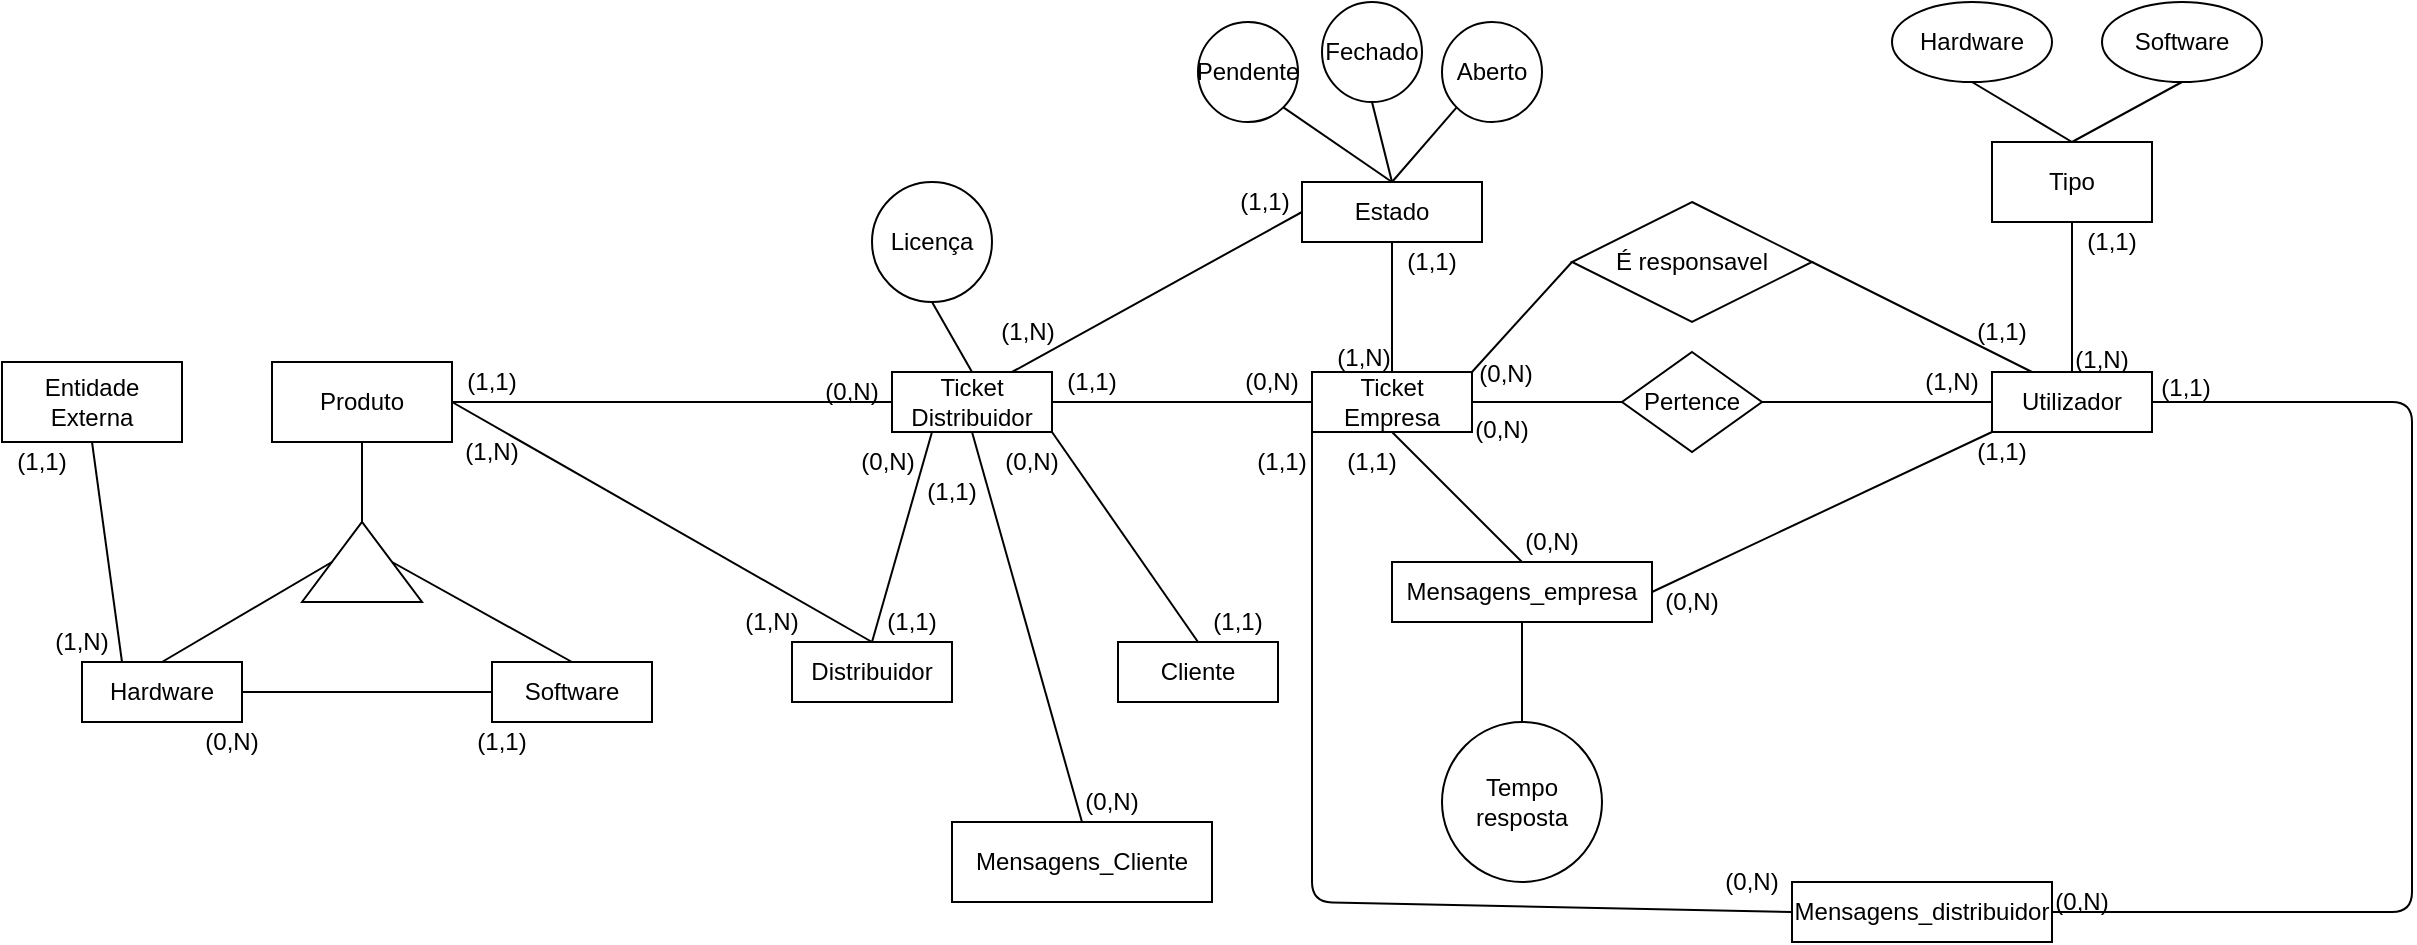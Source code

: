 <mxfile version="15.9.6" type="device"><diagram id="_HAN_cLdBHd0M1beoVck" name="Page-1"><mxGraphModel dx="868" dy="390" grid="1" gridSize="10" guides="1" tooltips="1" connect="1" arrows="1" fold="1" page="1" pageScale="1" pageWidth="850" pageHeight="1100" math="0" shadow="0"><root><mxCell id="0"/><mxCell id="1" parent="0"/><mxCell id="ECeCknucmvROqM5eEXod-1" value="Hardware" style="rounded=0;whiteSpace=wrap;html=1;" parent="1" vertex="1"><mxGeometry x="50" y="360" width="80" height="30" as="geometry"/></mxCell><mxCell id="ECeCknucmvROqM5eEXod-2" value="Software" style="rounded=0;whiteSpace=wrap;html=1;" parent="1" vertex="1"><mxGeometry x="255" y="360" width="80" height="30" as="geometry"/></mxCell><mxCell id="ECeCknucmvROqM5eEXod-3" value="Ticket Empresa" style="rounded=0;whiteSpace=wrap;html=1;" parent="1" vertex="1"><mxGeometry x="665" y="215" width="80" height="30" as="geometry"/></mxCell><mxCell id="ECeCknucmvROqM5eEXod-4" value="Ticket Distribuidor" style="rounded=0;whiteSpace=wrap;html=1;" parent="1" vertex="1"><mxGeometry x="455" y="215" width="80" height="30" as="geometry"/></mxCell><mxCell id="ECeCknucmvROqM5eEXod-5" value="Utilizador" style="rounded=0;whiteSpace=wrap;html=1;" parent="1" vertex="1"><mxGeometry x="1005" y="215" width="80" height="30" as="geometry"/></mxCell><mxCell id="ECeCknucmvROqM5eEXod-6" value="Distribuidor" style="rounded=0;whiteSpace=wrap;html=1;" parent="1" vertex="1"><mxGeometry x="405" y="350" width="80" height="30" as="geometry"/></mxCell><mxCell id="ECeCknucmvROqM5eEXod-7" value="Cliente" style="rounded=0;whiteSpace=wrap;html=1;" parent="1" vertex="1"><mxGeometry x="568" y="350" width="80" height="30" as="geometry"/></mxCell><mxCell id="ECeCknucmvROqM5eEXod-8" value="Mensagens_empresa" style="rounded=0;whiteSpace=wrap;html=1;" parent="1" vertex="1"><mxGeometry x="705" y="310" width="130" height="30" as="geometry"/></mxCell><mxCell id="ECeCknucmvROqM5eEXod-14" value="(1,1)" style="text;html=1;strokeColor=none;fillColor=none;align=center;verticalAlign=middle;whiteSpace=wrap;rounded=0;" parent="1" vertex="1"><mxGeometry x="10" y="250" width="40" height="20" as="geometry"/></mxCell><mxCell id="ECeCknucmvROqM5eEXod-24" value="" style="endArrow=none;html=1;entryX=1;entryY=1;entryDx=0;entryDy=0;exitX=0.5;exitY=0;exitDx=0;exitDy=0;" parent="1" source="ECeCknucmvROqM5eEXod-7" target="ECeCknucmvROqM5eEXod-4" edge="1"><mxGeometry width="50" height="50" relative="1" as="geometry"><mxPoint x="415" y="580" as="sourcePoint"/><mxPoint x="465" y="530" as="targetPoint"/></mxGeometry></mxCell><mxCell id="ECeCknucmvROqM5eEXod-25" value="" style="endArrow=none;html=1;entryX=0.25;entryY=1;entryDx=0;entryDy=0;exitX=0.5;exitY=0;exitDx=0;exitDy=0;" parent="1" source="ECeCknucmvROqM5eEXod-6" target="ECeCknucmvROqM5eEXod-4" edge="1"><mxGeometry width="50" height="50" relative="1" as="geometry"><mxPoint x="415" y="580" as="sourcePoint"/><mxPoint x="465" y="530" as="targetPoint"/></mxGeometry></mxCell><mxCell id="ECeCknucmvROqM5eEXod-30" value="" style="endArrow=none;html=1;entryX=1;entryY=0.5;entryDx=0;entryDy=0;exitX=0;exitY=0.5;exitDx=0;exitDy=0;" parent="1" source="ECeCknucmvROqM5eEXod-2" target="ECeCknucmvROqM5eEXod-1" edge="1"><mxGeometry width="50" height="50" relative="1" as="geometry"><mxPoint x="370" y="360" as="sourcePoint"/><mxPoint x="280" y="530" as="targetPoint"/></mxGeometry></mxCell><mxCell id="ECeCknucmvROqM5eEXod-31" value="Produto" style="rounded=0;whiteSpace=wrap;html=1;" parent="1" vertex="1"><mxGeometry x="145" y="210" width="90" height="40" as="geometry"/></mxCell><mxCell id="ECeCknucmvROqM5eEXod-32" value="" style="triangle;whiteSpace=wrap;html=1;direction=south;rotation=-180;" parent="1" vertex="1"><mxGeometry x="160" y="290" width="60" height="40" as="geometry"/></mxCell><mxCell id="ECeCknucmvROqM5eEXod-33" value="" style="endArrow=none;html=1;entryX=0.5;entryY=1;entryDx=0;entryDy=0;exitX=1;exitY=0.5;exitDx=0;exitDy=0;" parent="1" source="ECeCknucmvROqM5eEXod-32" target="ECeCknucmvROqM5eEXod-31" edge="1"><mxGeometry width="50" height="50" relative="1" as="geometry"><mxPoint x="190" y="340" as="sourcePoint"/><mxPoint x="280" y="200" as="targetPoint"/></mxGeometry></mxCell><mxCell id="ECeCknucmvROqM5eEXod-34" value="" style="endArrow=none;html=1;exitX=0.5;exitY=0;exitDx=0;exitDy=0;entryX=0.5;entryY=0;entryDx=0;entryDy=0;" parent="1" source="ECeCknucmvROqM5eEXod-1" target="ECeCknucmvROqM5eEXod-32" edge="1"><mxGeometry width="50" height="50" relative="1" as="geometry"><mxPoint x="200" y="300" as="sourcePoint"/><mxPoint x="205" y="270" as="targetPoint"/></mxGeometry></mxCell><mxCell id="ECeCknucmvROqM5eEXod-35" value="" style="endArrow=none;html=1;exitX=0.5;exitY=1;exitDx=0;exitDy=0;entryX=0.5;entryY=0;entryDx=0;entryDy=0;" parent="1" source="ECeCknucmvROqM5eEXod-32" target="ECeCknucmvROqM5eEXod-2" edge="1"><mxGeometry width="50" height="50" relative="1" as="geometry"><mxPoint x="210" y="310" as="sourcePoint"/><mxPoint x="215" y="280" as="targetPoint"/></mxGeometry></mxCell><mxCell id="ECeCknucmvROqM5eEXod-36" value="Entidade Externa" style="rounded=0;whiteSpace=wrap;html=1;" parent="1" vertex="1"><mxGeometry x="10" y="210" width="90" height="40" as="geometry"/></mxCell><mxCell id="ECeCknucmvROqM5eEXod-37" value="" style="endArrow=none;html=1;entryX=0.5;entryY=1;entryDx=0;entryDy=0;exitX=0.25;exitY=0;exitDx=0;exitDy=0;" parent="1" source="ECeCknucmvROqM5eEXod-1" target="ECeCknucmvROqM5eEXod-36" edge="1"><mxGeometry width="50" height="50" relative="1" as="geometry"><mxPoint x="20" y="360" as="sourcePoint"/><mxPoint x="280" y="390" as="targetPoint"/></mxGeometry></mxCell><mxCell id="ECeCknucmvROqM5eEXod-38" value="(1,N)" style="text;html=1;strokeColor=none;fillColor=none;align=center;verticalAlign=middle;whiteSpace=wrap;rounded=0;" parent="1" vertex="1"><mxGeometry x="30" y="340" width="40" height="20" as="geometry"/></mxCell><mxCell id="ECeCknucmvROqM5eEXod-43" value="(1,1)" style="text;html=1;strokeColor=none;fillColor=none;align=center;verticalAlign=middle;whiteSpace=wrap;rounded=0;" parent="1" vertex="1"><mxGeometry x="608" y="330" width="40" height="20" as="geometry"/></mxCell><mxCell id="ECeCknucmvROqM5eEXod-44" value="(1,1)" style="text;html=1;strokeColor=none;fillColor=none;align=center;verticalAlign=middle;whiteSpace=wrap;rounded=0;" parent="1" vertex="1"><mxGeometry x="240" y="390" width="40" height="20" as="geometry"/></mxCell><mxCell id="ECeCknucmvROqM5eEXod-45" value="(0,N)" style="text;html=1;strokeColor=none;fillColor=none;align=center;verticalAlign=middle;whiteSpace=wrap;rounded=0;" parent="1" vertex="1"><mxGeometry x="105" y="390" width="40" height="20" as="geometry"/></mxCell><mxCell id="ECeCknucmvROqM5eEXod-46" value="(1,1)" style="text;html=1;strokeColor=none;fillColor=none;align=center;verticalAlign=middle;whiteSpace=wrap;rounded=0;" parent="1" vertex="1"><mxGeometry x="235" y="210" width="40" height="20" as="geometry"/></mxCell><mxCell id="ECeCknucmvROqM5eEXod-47" value="(0,N)" style="text;html=1;strokeColor=none;fillColor=none;align=center;verticalAlign=middle;whiteSpace=wrap;rounded=0;" parent="1" vertex="1"><mxGeometry x="505" y="250" width="40" height="20" as="geometry"/></mxCell><mxCell id="ECeCknucmvROqM5eEXod-48" value="(0,N)" style="text;html=1;strokeColor=none;fillColor=none;align=center;verticalAlign=middle;whiteSpace=wrap;rounded=0;" parent="1" vertex="1"><mxGeometry x="433" y="250" width="40" height="20" as="geometry"/></mxCell><mxCell id="ECeCknucmvROqM5eEXod-51" value="" style="endArrow=none;html=1;exitX=1;exitY=0.5;exitDx=0;exitDy=0;entryX=0;entryY=0.5;entryDx=0;entryDy=0;" parent="1" source="ECeCknucmvROqM5eEXod-4" target="ECeCknucmvROqM5eEXod-3" edge="1"><mxGeometry width="50" height="50" relative="1" as="geometry"><mxPoint x="425" y="470" as="sourcePoint"/><mxPoint x="475" y="420" as="targetPoint"/></mxGeometry></mxCell><mxCell id="ECeCknucmvROqM5eEXod-52" value="" style="endArrow=none;html=1;entryX=0;entryY=0.5;entryDx=0;entryDy=0;exitX=1;exitY=0.5;exitDx=0;exitDy=0;" parent="1" source="eyk9yl8xUidBTEYFNAkg-2" target="ECeCknucmvROqM5eEXod-5" edge="1"><mxGeometry width="50" height="50" relative="1" as="geometry"><mxPoint x="585" y="475" as="sourcePoint"/><mxPoint x="475" y="420" as="targetPoint"/></mxGeometry></mxCell><mxCell id="ECeCknucmvROqM5eEXod-59" value="" style="endArrow=none;html=1;entryX=0;entryY=0.5;entryDx=0;entryDy=0;exitX=1;exitY=0.5;exitDx=0;exitDy=0;" parent="1" source="ECeCknucmvROqM5eEXod-31" target="ECeCknucmvROqM5eEXod-4" edge="1"><mxGeometry width="50" height="50" relative="1" as="geometry"><mxPoint x="305" y="300" as="sourcePoint"/><mxPoint x="355" y="250" as="targetPoint"/></mxGeometry></mxCell><mxCell id="ECeCknucmvROqM5eEXod-60" value="(0,N)" style="text;html=1;strokeColor=none;fillColor=none;align=center;verticalAlign=middle;whiteSpace=wrap;rounded=0;" parent="1" vertex="1"><mxGeometry x="415" y="215" width="40" height="20" as="geometry"/></mxCell><mxCell id="ECeCknucmvROqM5eEXod-61" value="(1,1)" style="text;html=1;strokeColor=none;fillColor=none;align=center;verticalAlign=middle;whiteSpace=wrap;rounded=0;" parent="1" vertex="1"><mxGeometry x="445" y="330" width="40" height="20" as="geometry"/></mxCell><mxCell id="ECeCknucmvROqM5eEXod-62" value="" style="endArrow=none;html=1;entryX=1;entryY=0.5;entryDx=0;entryDy=0;exitX=0;exitY=1;exitDx=0;exitDy=0;" parent="1" source="ECeCknucmvROqM5eEXod-61" target="ECeCknucmvROqM5eEXod-31" edge="1"><mxGeometry width="50" height="50" relative="1" as="geometry"><mxPoint x="305" y="400" as="sourcePoint"/><mxPoint x="355" y="350" as="targetPoint"/></mxGeometry></mxCell><mxCell id="ECeCknucmvROqM5eEXod-63" value="(1,N)" style="text;html=1;strokeColor=none;fillColor=none;align=center;verticalAlign=middle;whiteSpace=wrap;rounded=0;" parent="1" vertex="1"><mxGeometry x="375" y="330" width="40" height="20" as="geometry"/></mxCell><mxCell id="ECeCknucmvROqM5eEXod-65" value="(1,N)" style="text;html=1;strokeColor=none;fillColor=none;align=center;verticalAlign=middle;whiteSpace=wrap;rounded=0;" parent="1" vertex="1"><mxGeometry x="235" y="245" width="40" height="20" as="geometry"/></mxCell><mxCell id="ECeCknucmvROqM5eEXod-66" value="Mensagens_Cliente" style="rounded=0;whiteSpace=wrap;html=1;" parent="1" vertex="1"><mxGeometry x="485" y="440" width="130" height="40" as="geometry"/></mxCell><mxCell id="ECeCknucmvROqM5eEXod-67" value="" style="endArrow=none;html=1;entryX=0.5;entryY=1;entryDx=0;entryDy=0;exitX=0.5;exitY=0;exitDx=0;exitDy=0;" parent="1" source="ECeCknucmvROqM5eEXod-66" target="ECeCknucmvROqM5eEXod-4" edge="1"><mxGeometry width="50" height="50" relative="1" as="geometry"><mxPoint x="535" y="400" as="sourcePoint"/><mxPoint x="585" y="350" as="targetPoint"/></mxGeometry></mxCell><mxCell id="ECeCknucmvROqM5eEXod-75" value="(0,N)" style="text;html=1;strokeColor=none;fillColor=none;align=center;verticalAlign=middle;whiteSpace=wrap;rounded=0;" parent="1" vertex="1"><mxGeometry x="545" y="420" width="40" height="20" as="geometry"/></mxCell><mxCell id="ECeCknucmvROqM5eEXod-76" value="(1,1)" style="text;html=1;strokeColor=none;fillColor=none;align=center;verticalAlign=middle;whiteSpace=wrap;rounded=0;" parent="1" vertex="1"><mxGeometry x="465" y="265" width="40" height="20" as="geometry"/></mxCell><mxCell id="ECeCknucmvROqM5eEXod-77" value="Licença" style="ellipse;whiteSpace=wrap;html=1;aspect=fixed;rotation=0;" parent="1" vertex="1"><mxGeometry x="445" y="120" width="60" height="60" as="geometry"/></mxCell><mxCell id="ECeCknucmvROqM5eEXod-78" value="" style="endArrow=none;html=1;entryX=0.5;entryY=1;entryDx=0;entryDy=0;exitX=0.5;exitY=0;exitDx=0;exitDy=0;" parent="1" source="ECeCknucmvROqM5eEXod-4" target="ECeCknucmvROqM5eEXod-77" edge="1"><mxGeometry width="50" height="50" relative="1" as="geometry"><mxPoint x="535" y="300" as="sourcePoint"/><mxPoint x="585" y="250" as="targetPoint"/></mxGeometry></mxCell><mxCell id="ECeCknucmvROqM5eEXod-79" value="(1,1)" style="text;html=1;strokeColor=none;fillColor=none;align=center;verticalAlign=middle;whiteSpace=wrap;rounded=0;" parent="1" vertex="1"><mxGeometry x="535" y="210" width="40" height="20" as="geometry"/></mxCell><mxCell id="ECeCknucmvROqM5eEXod-81" value="(0,N)" style="text;html=1;strokeColor=none;fillColor=none;align=center;verticalAlign=middle;whiteSpace=wrap;rounded=0;" parent="1" vertex="1"><mxGeometry x="625" y="210" width="40" height="20" as="geometry"/></mxCell><mxCell id="ECeCknucmvROqM5eEXod-82" value="Estado" style="rounded=0;whiteSpace=wrap;html=1;" parent="1" vertex="1"><mxGeometry x="660" y="120" width="90" height="30" as="geometry"/></mxCell><mxCell id="ECeCknucmvROqM5eEXod-83" value="" style="endArrow=none;html=1;entryX=0.5;entryY=1;entryDx=0;entryDy=0;exitX=0.5;exitY=0;exitDx=0;exitDy=0;" parent="1" source="ECeCknucmvROqM5eEXod-3" target="ECeCknucmvROqM5eEXod-82" edge="1"><mxGeometry width="50" height="50" relative="1" as="geometry"><mxPoint x="535" y="300" as="sourcePoint"/><mxPoint x="585" y="250" as="targetPoint"/></mxGeometry></mxCell><mxCell id="ECeCknucmvROqM5eEXod-84" value="(1,1)" style="text;html=1;strokeColor=none;fillColor=none;align=center;verticalAlign=middle;whiteSpace=wrap;rounded=0;" parent="1" vertex="1"><mxGeometry x="705" y="150" width="40" height="20" as="geometry"/></mxCell><mxCell id="ECeCknucmvROqM5eEXod-85" value="(1,N)" style="text;html=1;strokeColor=none;fillColor=none;align=center;verticalAlign=middle;whiteSpace=wrap;rounded=0;" parent="1" vertex="1"><mxGeometry x="671" y="198" width="40" height="20" as="geometry"/></mxCell><mxCell id="ECeCknucmvROqM5eEXod-87" value="(1,1)" style="text;html=1;strokeColor=none;fillColor=none;align=center;verticalAlign=middle;whiteSpace=wrap;rounded=0;" parent="1" vertex="1"><mxGeometry x="623" y="120" width="37" height="20" as="geometry"/></mxCell><mxCell id="ECeCknucmvROqM5eEXod-88" value="" style="endArrow=none;html=1;entryX=0;entryY=0.5;entryDx=0;entryDy=0;exitX=0.75;exitY=0;exitDx=0;exitDy=0;startArrow=none;" parent="1" source="ECeCknucmvROqM5eEXod-4" target="ECeCknucmvROqM5eEXod-82" edge="1"><mxGeometry width="50" height="50" relative="1" as="geometry"><mxPoint x="515" y="215" as="sourcePoint"/><mxPoint x="660" y="135" as="targetPoint"/></mxGeometry></mxCell><mxCell id="ECeCknucmvROqM5eEXod-89" value="(1,N)" style="text;html=1;strokeColor=none;fillColor=none;align=center;verticalAlign=middle;whiteSpace=wrap;rounded=0;" parent="1" vertex="1"><mxGeometry x="503" y="185" width="40" height="20" as="geometry"/></mxCell><mxCell id="ECeCknucmvROqM5eEXod-97" value="(1,N)" style="text;html=1;strokeColor=none;fillColor=none;align=center;verticalAlign=middle;whiteSpace=wrap;rounded=0;" parent="1" vertex="1"><mxGeometry x="965" y="210" width="40" height="20" as="geometry"/></mxCell><mxCell id="ECeCknucmvROqM5eEXod-99" value="(0,N)" style="text;html=1;strokeColor=none;fillColor=none;align=center;verticalAlign=middle;whiteSpace=wrap;rounded=0;" parent="1" vertex="1"><mxGeometry x="740" y="234" width="40" height="20" as="geometry"/></mxCell><mxCell id="ECeCknucmvROqM5eEXod-101" value="É responsavel" style="rhombus;whiteSpace=wrap;html=1;" parent="1" vertex="1"><mxGeometry x="795" y="130" width="120" height="60" as="geometry"/></mxCell><mxCell id="ECeCknucmvROqM5eEXod-102" value="" style="endArrow=none;html=1;entryX=1;entryY=0.5;entryDx=0;entryDy=0;exitX=0.25;exitY=0;exitDx=0;exitDy=0;" parent="1" source="ECeCknucmvROqM5eEXod-5" target="ECeCknucmvROqM5eEXod-101" edge="1"><mxGeometry width="50" height="50" relative="1" as="geometry"><mxPoint x="535" y="300" as="sourcePoint"/><mxPoint x="585" y="250" as="targetPoint"/></mxGeometry></mxCell><mxCell id="ECeCknucmvROqM5eEXod-103" value="" style="endArrow=none;html=1;entryX=0;entryY=0.5;entryDx=0;entryDy=0;exitX=1;exitY=0;exitDx=0;exitDy=0;" parent="1" source="ECeCknucmvROqM5eEXod-3" target="ECeCknucmvROqM5eEXod-101" edge="1"><mxGeometry width="50" height="50" relative="1" as="geometry"><mxPoint x="535" y="300" as="sourcePoint"/><mxPoint x="585" y="250" as="targetPoint"/></mxGeometry></mxCell><mxCell id="ECeCknucmvROqM5eEXod-104" value="(0,N)" style="text;html=1;strokeColor=none;fillColor=none;align=center;verticalAlign=middle;whiteSpace=wrap;rounded=0;" parent="1" vertex="1"><mxGeometry x="742" y="206" width="40" height="20" as="geometry"/></mxCell><mxCell id="ECeCknucmvROqM5eEXod-105" value="(1,1)" style="text;html=1;strokeColor=none;fillColor=none;align=center;verticalAlign=middle;whiteSpace=wrap;rounded=0;" parent="1" vertex="1"><mxGeometry x="990" y="185" width="40" height="20" as="geometry"/></mxCell><mxCell id="ECeCknucmvROqM5eEXod-106" value="" style="endArrow=none;html=1;entryX=0.5;entryY=1;entryDx=0;entryDy=0;exitX=0.5;exitY=0;exitDx=0;exitDy=0;" parent="1" source="ECeCknucmvROqM5eEXod-8" target="ECeCknucmvROqM5eEXod-3" edge="1"><mxGeometry width="50" height="50" relative="1" as="geometry"><mxPoint x="665" y="400" as="sourcePoint"/><mxPoint x="715" y="350" as="targetPoint"/></mxGeometry></mxCell><mxCell id="ECeCknucmvROqM5eEXod-107" value="(1,1)" style="text;html=1;strokeColor=none;fillColor=none;align=center;verticalAlign=middle;whiteSpace=wrap;rounded=0;" parent="1" vertex="1"><mxGeometry x="675" y="250" width="40" height="20" as="geometry"/></mxCell><mxCell id="ECeCknucmvROqM5eEXod-108" value="(0,N)" style="text;html=1;strokeColor=none;fillColor=none;align=center;verticalAlign=middle;whiteSpace=wrap;rounded=0;" parent="1" vertex="1"><mxGeometry x="765" y="290" width="40" height="20" as="geometry"/></mxCell><mxCell id="ECeCknucmvROqM5eEXod-110" value="" style="endArrow=none;html=1;entryX=0;entryY=1;entryDx=0;entryDy=0;exitX=1;exitY=0.5;exitDx=0;exitDy=0;" parent="1" source="ECeCknucmvROqM5eEXod-8" target="ECeCknucmvROqM5eEXod-5" edge="1"><mxGeometry width="50" height="50" relative="1" as="geometry"><mxPoint x="665" y="400" as="sourcePoint"/><mxPoint x="715" y="350" as="targetPoint"/></mxGeometry></mxCell><mxCell id="ECeCknucmvROqM5eEXod-111" value="(0,N)" style="text;html=1;strokeColor=none;fillColor=none;align=center;verticalAlign=middle;whiteSpace=wrap;rounded=0;" parent="1" vertex="1"><mxGeometry x="835" y="320" width="40" height="20" as="geometry"/></mxCell><mxCell id="ECeCknucmvROqM5eEXod-112" value="(1,1)" style="text;html=1;strokeColor=none;fillColor=none;align=center;verticalAlign=middle;whiteSpace=wrap;rounded=0;" parent="1" vertex="1"><mxGeometry x="990" y="245" width="40" height="20" as="geometry"/></mxCell><mxCell id="ECeCknucmvROqM5eEXod-113" value="Tempo resposta" style="ellipse;whiteSpace=wrap;html=1;aspect=fixed;" parent="1" vertex="1"><mxGeometry x="730" y="390" width="80" height="80" as="geometry"/></mxCell><mxCell id="ECeCknucmvROqM5eEXod-114" value="" style="endArrow=none;html=1;entryX=0.5;entryY=1;entryDx=0;entryDy=0;exitX=0.5;exitY=0;exitDx=0;exitDy=0;" parent="1" source="ECeCknucmvROqM5eEXod-113" target="ECeCknucmvROqM5eEXod-8" edge="1"><mxGeometry width="50" height="50" relative="1" as="geometry"><mxPoint x="665" y="390" as="sourcePoint"/><mxPoint x="715" y="340" as="targetPoint"/></mxGeometry></mxCell><mxCell id="ECeCknucmvROqM5eEXod-123" value="Aberto" style="ellipse;whiteSpace=wrap;html=1;aspect=fixed;" parent="1" vertex="1"><mxGeometry x="730" y="40" width="50" height="50" as="geometry"/></mxCell><mxCell id="ECeCknucmvROqM5eEXod-124" value="Fechado" style="ellipse;whiteSpace=wrap;html=1;aspect=fixed;" parent="1" vertex="1"><mxGeometry x="670" y="30" width="50" height="50" as="geometry"/></mxCell><mxCell id="ECeCknucmvROqM5eEXod-125" value="Pendente" style="ellipse;whiteSpace=wrap;html=1;aspect=fixed;" parent="1" vertex="1"><mxGeometry x="608" y="40" width="50" height="50" as="geometry"/></mxCell><mxCell id="ECeCknucmvROqM5eEXod-126" value="" style="endArrow=none;html=1;exitX=0.5;exitY=0;exitDx=0;exitDy=0;entryX=1;entryY=1;entryDx=0;entryDy=0;" parent="1" source="ECeCknucmvROqM5eEXod-82" target="ECeCknucmvROqM5eEXod-125" edge="1"><mxGeometry width="50" height="50" relative="1" as="geometry"><mxPoint x="775" y="-10" as="sourcePoint"/><mxPoint x="825" y="-60" as="targetPoint"/></mxGeometry></mxCell><mxCell id="ECeCknucmvROqM5eEXod-127" value="" style="endArrow=none;html=1;exitX=0.5;exitY=0;exitDx=0;exitDy=0;entryX=0.5;entryY=1;entryDx=0;entryDy=0;" parent="1" source="ECeCknucmvROqM5eEXod-82" target="ECeCknucmvROqM5eEXod-124" edge="1"><mxGeometry width="50" height="50" relative="1" as="geometry"><mxPoint x="715" y="130" as="sourcePoint"/><mxPoint x="660.678" y="92.678" as="targetPoint"/></mxGeometry></mxCell><mxCell id="ECeCknucmvROqM5eEXod-128" value="" style="endArrow=none;html=1;exitX=0.5;exitY=0;exitDx=0;exitDy=0;entryX=0;entryY=1;entryDx=0;entryDy=0;" parent="1" source="ECeCknucmvROqM5eEXod-82" target="ECeCknucmvROqM5eEXod-123" edge="1"><mxGeometry width="50" height="50" relative="1" as="geometry"><mxPoint x="715" y="130" as="sourcePoint"/><mxPoint x="705" y="90" as="targetPoint"/></mxGeometry></mxCell><mxCell id="ECeCknucmvROqM5eEXod-129" value="Mensagens_distribuidor" style="rounded=0;whiteSpace=wrap;html=1;" parent="1" vertex="1"><mxGeometry x="905" y="470" width="130" height="30" as="geometry"/></mxCell><mxCell id="ECeCknucmvROqM5eEXod-130" value="" style="endArrow=none;html=1;entryX=1;entryY=0.5;entryDx=0;entryDy=0;exitX=1;exitY=0.5;exitDx=0;exitDy=0;" parent="1" source="ECeCknucmvROqM5eEXod-129" target="ECeCknucmvROqM5eEXod-5" edge="1"><mxGeometry width="50" height="50" relative="1" as="geometry"><mxPoint x="765" y="320" as="sourcePoint"/><mxPoint x="815" y="270" as="targetPoint"/><Array as="points"><mxPoint x="1215" y="485"/><mxPoint x="1215" y="230"/></Array></mxGeometry></mxCell><mxCell id="ECeCknucmvROqM5eEXod-132" value="" style="endArrow=none;html=1;entryX=0;entryY=1;entryDx=0;entryDy=0;exitX=0;exitY=0.5;exitDx=0;exitDy=0;" parent="1" source="ECeCknucmvROqM5eEXod-129" target="ECeCknucmvROqM5eEXod-3" edge="1"><mxGeometry width="50" height="50" relative="1" as="geometry"><mxPoint x="675" y="470" as="sourcePoint"/><mxPoint x="815" y="270" as="targetPoint"/><Array as="points"><mxPoint x="665" y="480"/></Array></mxGeometry></mxCell><mxCell id="ECeCknucmvROqM5eEXod-134" value="(1,1)" style="text;html=1;strokeColor=none;fillColor=none;align=center;verticalAlign=middle;whiteSpace=wrap;rounded=0;" parent="1" vertex="1"><mxGeometry x="1082" y="213" width="40" height="20" as="geometry"/></mxCell><mxCell id="ECeCknucmvROqM5eEXod-137" value="(1,1)" style="text;html=1;strokeColor=none;fillColor=none;align=center;verticalAlign=middle;whiteSpace=wrap;rounded=0;" parent="1" vertex="1"><mxGeometry x="630" y="250" width="40" height="20" as="geometry"/></mxCell><mxCell id="ECeCknucmvROqM5eEXod-138" value="(0,N)" style="text;html=1;strokeColor=none;fillColor=none;align=center;verticalAlign=middle;whiteSpace=wrap;rounded=0;" parent="1" vertex="1"><mxGeometry x="865" y="460" width="40" height="20" as="geometry"/></mxCell><mxCell id="ECeCknucmvROqM5eEXod-139" value="(0,N)" style="text;html=1;strokeColor=none;fillColor=none;align=center;verticalAlign=middle;whiteSpace=wrap;rounded=0;" parent="1" vertex="1"><mxGeometry x="1030" y="470" width="40" height="20" as="geometry"/></mxCell><mxCell id="eyk9yl8xUidBTEYFNAkg-2" value="Pertence" style="rhombus;whiteSpace=wrap;html=1;" vertex="1" parent="1"><mxGeometry x="820" y="205" width="70" height="50" as="geometry"/></mxCell><mxCell id="eyk9yl8xUidBTEYFNAkg-3" value="" style="endArrow=none;html=1;rounded=0;entryX=0;entryY=0.5;entryDx=0;entryDy=0;exitX=1;exitY=0.5;exitDx=0;exitDy=0;" edge="1" parent="1" source="ECeCknucmvROqM5eEXod-3" target="eyk9yl8xUidBTEYFNAkg-2"><mxGeometry width="50" height="50" relative="1" as="geometry"><mxPoint x="860" y="340" as="sourcePoint"/><mxPoint x="910" y="290" as="targetPoint"/></mxGeometry></mxCell><mxCell id="eyk9yl8xUidBTEYFNAkg-4" value="Tipo" style="rounded=0;whiteSpace=wrap;html=1;" vertex="1" parent="1"><mxGeometry x="1005" y="100" width="80" height="40" as="geometry"/></mxCell><mxCell id="eyk9yl8xUidBTEYFNAkg-5" value="" style="endArrow=none;html=1;rounded=0;entryX=0.5;entryY=1;entryDx=0;entryDy=0;exitX=0.5;exitY=0;exitDx=0;exitDy=0;" edge="1" parent="1" source="ECeCknucmvROqM5eEXod-5" target="eyk9yl8xUidBTEYFNAkg-4"><mxGeometry width="50" height="50" relative="1" as="geometry"><mxPoint x="860" y="270" as="sourcePoint"/><mxPoint x="910" y="220" as="targetPoint"/></mxGeometry></mxCell><mxCell id="eyk9yl8xUidBTEYFNAkg-6" value="(1,1)" style="text;html=1;strokeColor=none;fillColor=none;align=center;verticalAlign=middle;whiteSpace=wrap;rounded=0;" vertex="1" parent="1"><mxGeometry x="1045" y="140" width="40" height="20" as="geometry"/></mxCell><mxCell id="eyk9yl8xUidBTEYFNAkg-7" value="(1,N)" style="text;html=1;strokeColor=none;fillColor=none;align=center;verticalAlign=middle;whiteSpace=wrap;rounded=0;" vertex="1" parent="1"><mxGeometry x="1040" y="199" width="40" height="20" as="geometry"/></mxCell><mxCell id="eyk9yl8xUidBTEYFNAkg-8" value="Hardware" style="ellipse;whiteSpace=wrap;html=1;" vertex="1" parent="1"><mxGeometry x="955" y="30" width="80" height="40" as="geometry"/></mxCell><mxCell id="eyk9yl8xUidBTEYFNAkg-9" value="Software" style="ellipse;whiteSpace=wrap;html=1;" vertex="1" parent="1"><mxGeometry x="1060" y="30" width="80" height="40" as="geometry"/></mxCell><mxCell id="eyk9yl8xUidBTEYFNAkg-10" value="" style="endArrow=none;html=1;rounded=0;entryX=0.5;entryY=1;entryDx=0;entryDy=0;exitX=0.5;exitY=0;exitDx=0;exitDy=0;" edge="1" parent="1" source="eyk9yl8xUidBTEYFNAkg-4" target="eyk9yl8xUidBTEYFNAkg-9"><mxGeometry width="50" height="50" relative="1" as="geometry"><mxPoint x="780" y="210" as="sourcePoint"/><mxPoint x="830" y="160" as="targetPoint"/></mxGeometry></mxCell><mxCell id="eyk9yl8xUidBTEYFNAkg-11" value="" style="endArrow=none;html=1;rounded=0;entryX=0.5;entryY=1;entryDx=0;entryDy=0;exitX=0.5;exitY=0;exitDx=0;exitDy=0;" edge="1" parent="1" source="eyk9yl8xUidBTEYFNAkg-4" target="eyk9yl8xUidBTEYFNAkg-8"><mxGeometry width="50" height="50" relative="1" as="geometry"><mxPoint x="780" y="210" as="sourcePoint"/><mxPoint x="830" y="160" as="targetPoint"/></mxGeometry></mxCell></root></mxGraphModel></diagram></mxfile>
